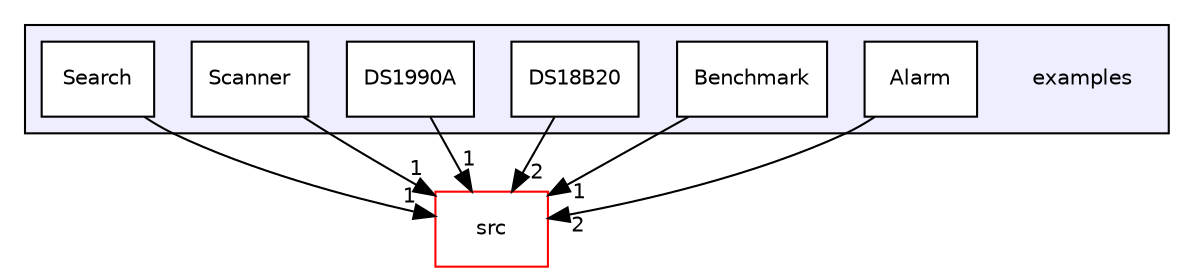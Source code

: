 digraph "examples" {
  compound=true
  node [ fontsize="10", fontname="Helvetica"];
  edge [ labelfontsize="10", labelfontname="Helvetica"];
  subgraph clusterdir_d28a4824dc47e487b107a5db32ef43c4 {
    graph [ bgcolor="#eeeeff", pencolor="black", label="" URL="dir_d28a4824dc47e487b107a5db32ef43c4.html"];
    dir_d28a4824dc47e487b107a5db32ef43c4 [shape=plaintext label="examples"];
    dir_2ac0c8aa260d699f7a3c5d8ce1687c7e [shape=box label="Alarm" color="black" fillcolor="white" style="filled" URL="dir_2ac0c8aa260d699f7a3c5d8ce1687c7e.html"];
    dir_57865dd379b9744e2314c42289a7a619 [shape=box label="Benchmark" color="black" fillcolor="white" style="filled" URL="dir_57865dd379b9744e2314c42289a7a619.html"];
    dir_edc7f58e8c82682a6129433ec455bcd5 [shape=box label="DS18B20" color="black" fillcolor="white" style="filled" URL="dir_edc7f58e8c82682a6129433ec455bcd5.html"];
    dir_8c1bb936615844b522f4b0b799130dfa [shape=box label="DS1990A" color="black" fillcolor="white" style="filled" URL="dir_8c1bb936615844b522f4b0b799130dfa.html"];
    dir_3c255463df23486bbba0dcefb1196b0f [shape=box label="Scanner" color="black" fillcolor="white" style="filled" URL="dir_3c255463df23486bbba0dcefb1196b0f.html"];
    dir_248e8ef9f6f04c4f5605684854d1c790 [shape=box label="Search" color="black" fillcolor="white" style="filled" URL="dir_248e8ef9f6f04c4f5605684854d1c790.html"];
  }
  dir_68267d1309a1af8e8297ef4c3efbcdba [shape=box label="src" fillcolor="white" style="filled" color="red" URL="dir_68267d1309a1af8e8297ef4c3efbcdba.html"];
  dir_248e8ef9f6f04c4f5605684854d1c790->dir_68267d1309a1af8e8297ef4c3efbcdba [headlabel="1", labeldistance=1.5 headhref="dir_000006_000007.html"];
  dir_8c1bb936615844b522f4b0b799130dfa->dir_68267d1309a1af8e8297ef4c3efbcdba [headlabel="1", labeldistance=1.5 headhref="dir_000004_000007.html"];
  dir_2ac0c8aa260d699f7a3c5d8ce1687c7e->dir_68267d1309a1af8e8297ef4c3efbcdba [headlabel="2", labeldistance=1.5 headhref="dir_000001_000007.html"];
  dir_edc7f58e8c82682a6129433ec455bcd5->dir_68267d1309a1af8e8297ef4c3efbcdba [headlabel="2", labeldistance=1.5 headhref="dir_000003_000007.html"];
  dir_3c255463df23486bbba0dcefb1196b0f->dir_68267d1309a1af8e8297ef4c3efbcdba [headlabel="1", labeldistance=1.5 headhref="dir_000005_000007.html"];
  dir_57865dd379b9744e2314c42289a7a619->dir_68267d1309a1af8e8297ef4c3efbcdba [headlabel="1", labeldistance=1.5 headhref="dir_000002_000007.html"];
}
